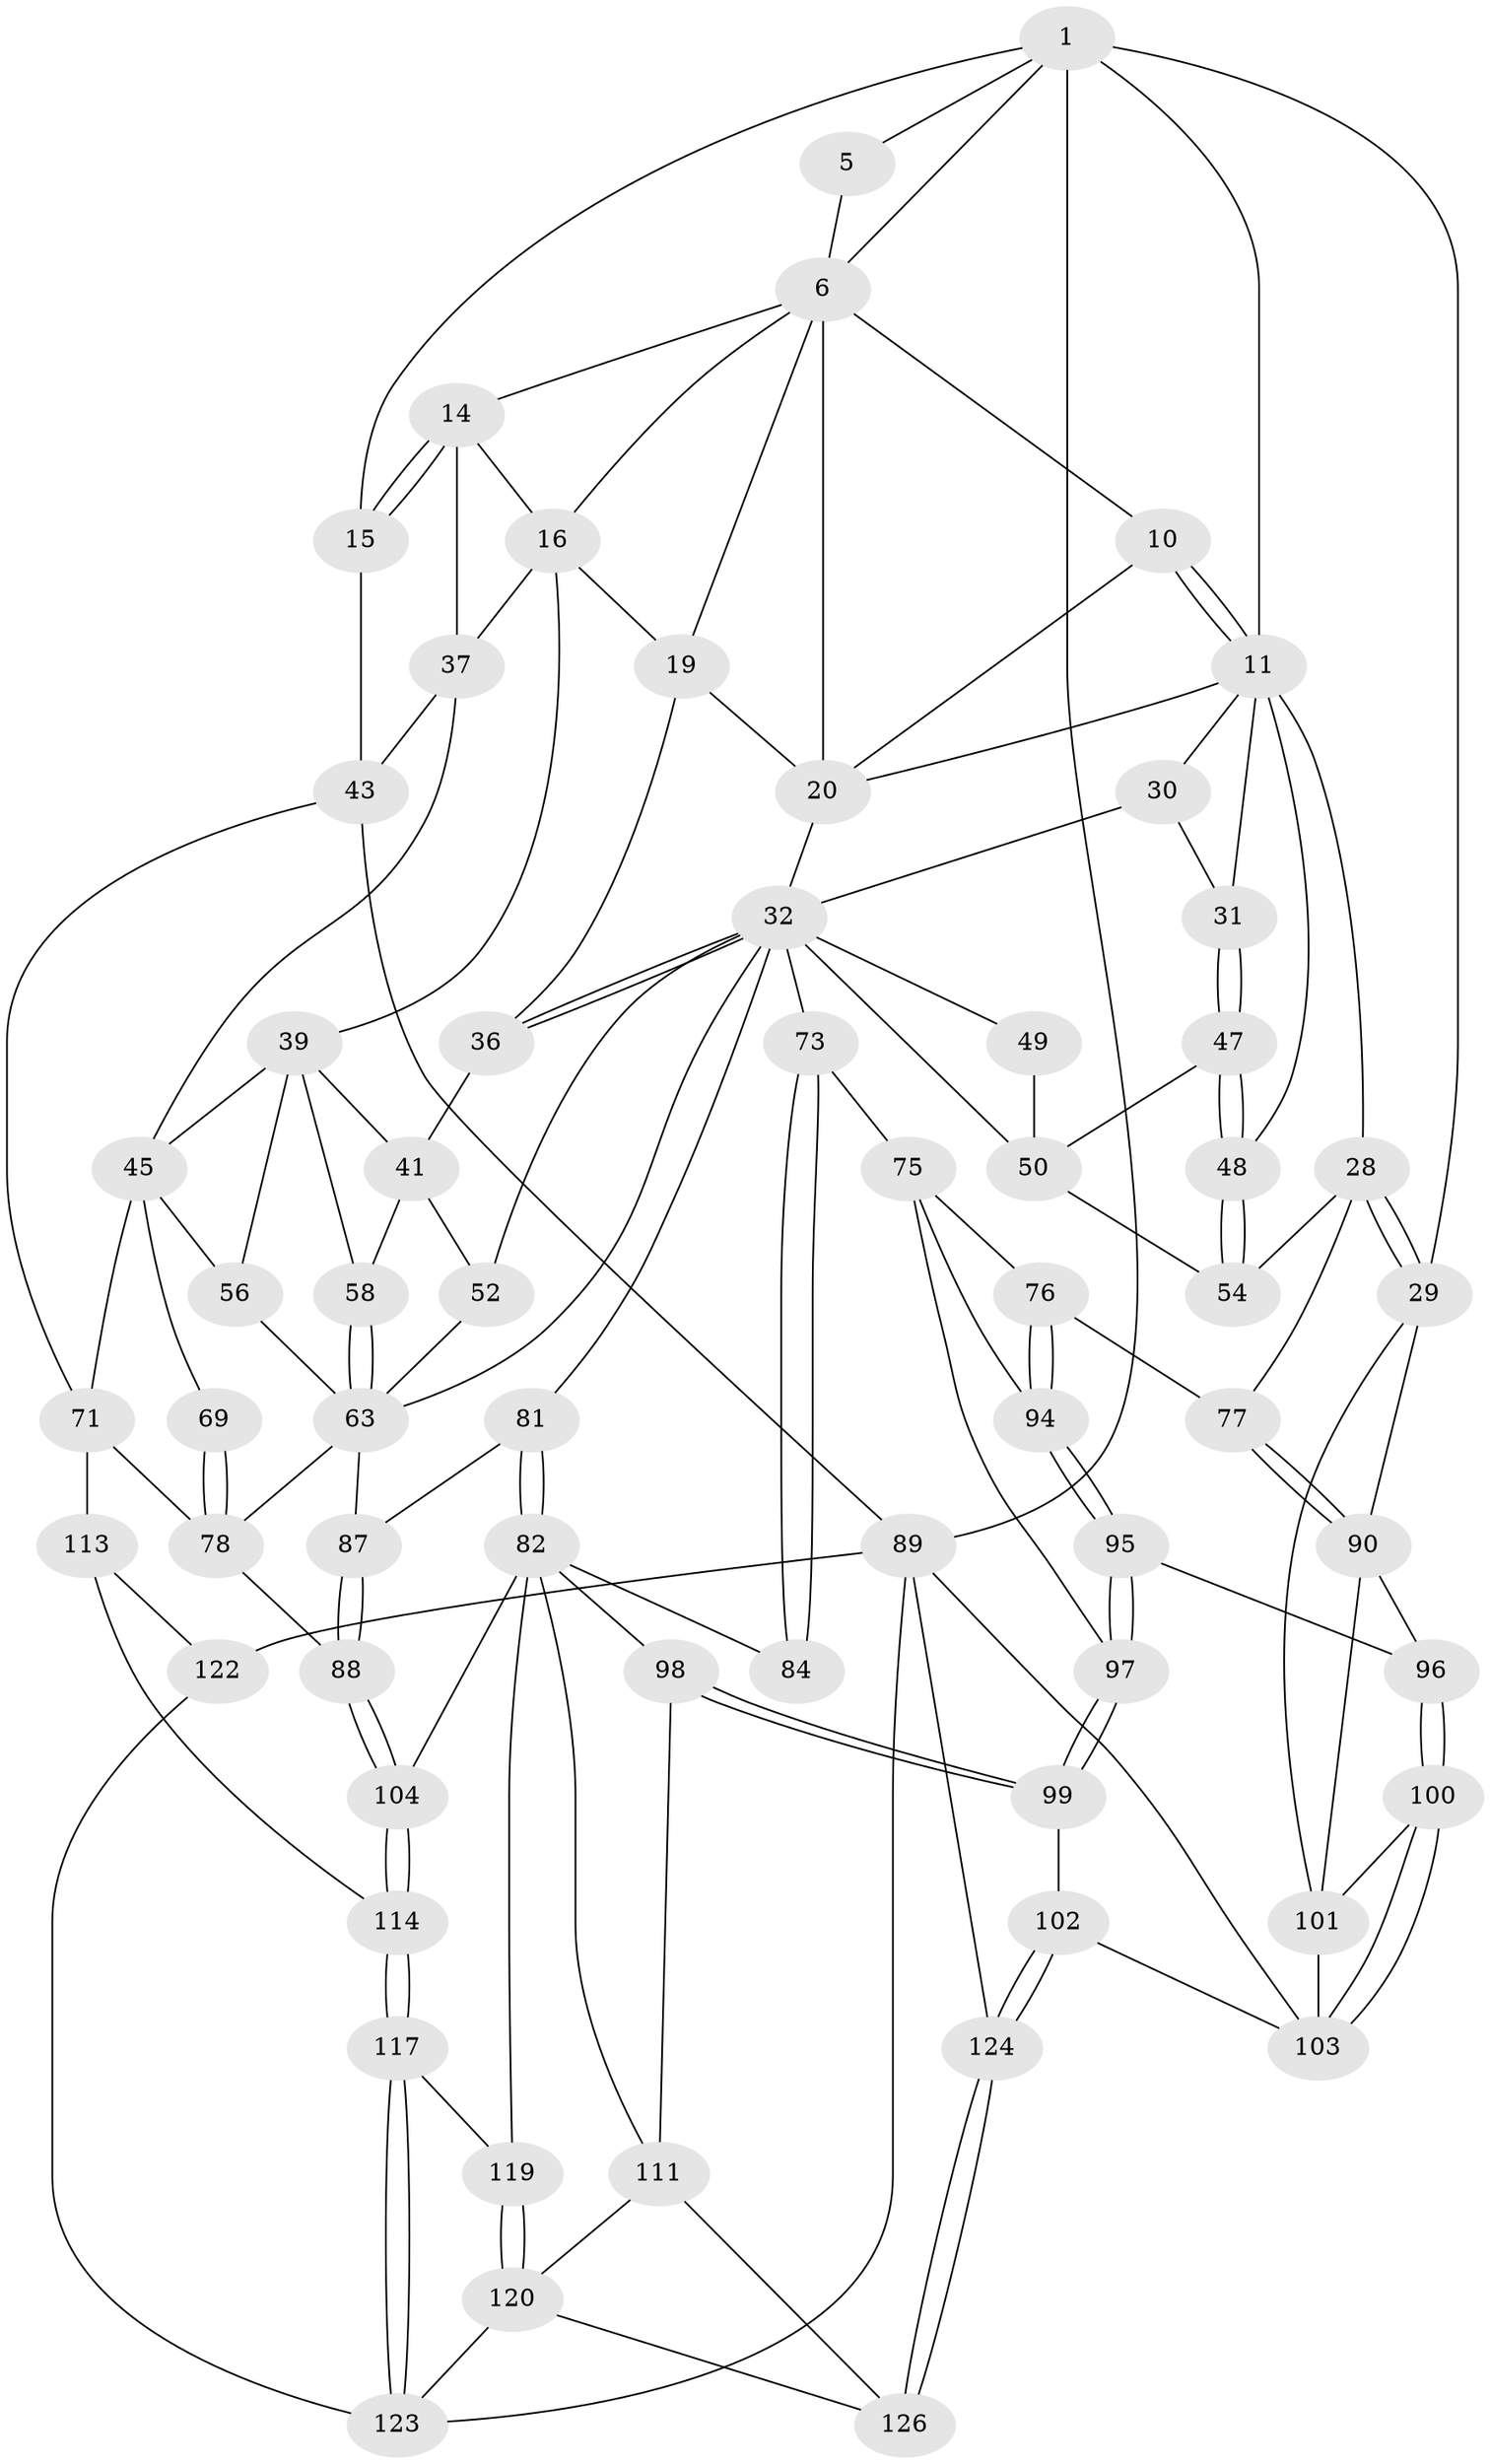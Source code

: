 // original degree distribution, {3: 0.015384615384615385, 6: 0.2, 5: 0.5692307692307692, 4: 0.2153846153846154}
// Generated by graph-tools (version 1.1) at 2025/17/03/09/25 04:17:18]
// undirected, 65 vertices, 148 edges
graph export_dot {
graph [start="1"]
  node [color=gray90,style=filled];
  1 [pos="+0.7246624661774536+0",super="+2"];
  5 [pos="+0.3781393793128401+0"];
  6 [pos="+0.7334850417280552+0",super="+7+13"];
  10 [pos="+0.44215035097677646+0.11799728165632331"];
  11 [pos="+0.24389649338029737+0.11399109465680819",super="+12+25"];
  14 [pos="+0.8770526665967606+0.08149710060614346",super="+24"];
  15 [pos="+1+0.15287689850664232"];
  16 [pos="+0.735037016657455+0.14151771736629676",super="+17"];
  19 [pos="+0.6669898536936056+0.18412635681196993",super="+23"];
  20 [pos="+0.5060379385934457+0.19012794466624988",super="+21"];
  28 [pos="+0+0.3701209725252285",super="+62"];
  29 [pos="+0+0.39050757530841024",super="+92"];
  30 [pos="+0.30687954040269927+0.27241736450993864"];
  31 [pos="+0.21309490087290708+0.3227205407344519"];
  32 [pos="+0.48576323062234966+0.33137497823012696",super="+33"];
  36 [pos="+0.6034181762939178+0.2954994223919038"];
  37 [pos="+0.9084621121600036+0.28181503716909084",super="+44"];
  39 [pos="+0.6884767946899358+0.3525881900103076",super="+40+42"];
  41 [pos="+0.6417079131057347+0.3412407763096419",super="+51"];
  43 [pos="+1+0.23528450792510047",super="+70"];
  45 [pos="+0.9487955575234265+0.32680780776048723",super="+68+46"];
  47 [pos="+0.18705153790656942+0.34158263383037246"];
  48 [pos="+0.10479674201053722+0.3425647458479272"];
  49 [pos="+0.26292415421875304+0.40122116197200586"];
  50 [pos="+0.1910469973095083+0.3480767818199971",super="+53"];
  52 [pos="+0.4785904554073072+0.3682306308187062"];
  54 [pos="+0.19844337714662363+0.4771178086544385"];
  56 [pos="+0.6791020172935082+0.4043538833576859"];
  58 [pos="+0.5983399912441231+0.41698446907925213"];
  63 [pos="+0.5619618329462107+0.49590860720490615",super="+64+67"];
  69 [pos="+0.7815838799958257+0.4726276165693256"];
  71 [pos="+1+0.674574633080406",super="+72"];
  73 [pos="+0.32091078556860136+0.49874723671069393",super="+74"];
  75 [pos="+0.28713170188238013+0.5180628443934783",super="+86"];
  76 [pos="+0.22623256863557967+0.5353807696337105"];
  77 [pos="+0.19068229030262468+0.5214337866453049"];
  78 [pos="+0.7759228410764781+0.6113498840757583",super="+79"];
  81 [pos="+0.46028719860070255+0.6001087389407537"];
  82 [pos="+0.43011981626200135+0.6379862667738804",super="+83+106"];
  84 [pos="+0.3795742729596779+0.6238908700964078"];
  87 [pos="+0.48002263662090716+0.5938783234341874"];
  88 [pos="+0.6511003294329544+0.6551534150801835"];
  89 [pos="+1+1",super="+109+125"];
  90 [pos="+0.14356279045105344+0.561735583836214",super="+91"];
  94 [pos="+0.2422296316376484+0.569093369808782"];
  95 [pos="+0.22517221654013284+0.6355917843394664"];
  96 [pos="+0.14680951681764015+0.5783868869285441"];
  97 [pos="+0.2428901995512442+0.7039463452116737"];
  98 [pos="+0.2417183601208785+0.804532825615293"];
  99 [pos="+0.23921804870390853+0.8033296840179289"];
  100 [pos="+0.14037654970468613+0.7618158969246782"];
  101 [pos="+0.12166722275686788+0.7505756151563905",super="+107"];
  102 [pos="+0.18094272822205992+0.7946935140217839"];
  103 [pos="+0.14628237503024252+0.7690716433885779",super="+108"];
  104 [pos="+0.6250737717133716+0.7229425597208504",super="+105"];
  111 [pos="+0.3648726691039421+0.86851895775577",super="+112"];
  113 [pos="+0.8209858732237798+0.7581024076754489",super="+116"];
  114 [pos="+0.6942561933335557+0.8237627928917979"];
  117 [pos="+0.6874476411504148+0.8648397728066676",super="+118"];
  119 [pos="+0.5383561391248187+0.8912967876337301"];
  120 [pos="+0.5091497182879453+0.9065327681491664",super="+129+121"];
  122 [pos="+0.8595732534047575+0.9280235351532309"];
  123 [pos="+0.7272051885525124+0.919504720489089",super="+127"];
  124 [pos="+0+1"];
  126 [pos="+0.18118518123961017+1"];
  1 -- 6;
  1 -- 5;
  1 -- 89 [weight=2];
  1 -- 11;
  1 -- 29;
  1 -- 15;
  5 -- 6;
  6 -- 19;
  6 -- 20;
  6 -- 10;
  6 -- 16;
  6 -- 14;
  10 -- 11;
  10 -- 11;
  10 -- 20;
  11 -- 48;
  11 -- 28;
  11 -- 31;
  11 -- 30;
  11 -- 20;
  14 -- 15;
  14 -- 15;
  14 -- 16;
  14 -- 37;
  15 -- 43;
  16 -- 19;
  16 -- 37;
  16 -- 39 [weight=2];
  19 -- 20;
  19 -- 36;
  20 -- 32;
  28 -- 29;
  28 -- 29;
  28 -- 77;
  28 -- 54;
  29 -- 101;
  29 -- 90;
  30 -- 31;
  30 -- 32;
  31 -- 47;
  31 -- 47;
  32 -- 36;
  32 -- 36;
  32 -- 73;
  32 -- 81;
  32 -- 49;
  32 -- 50;
  32 -- 52;
  32 -- 63;
  36 -- 41;
  37 -- 45;
  37 -- 43;
  39 -- 56;
  39 -- 41;
  39 -- 58;
  39 -- 45;
  41 -- 58;
  41 -- 52;
  43 -- 89;
  43 -- 71;
  45 -- 69 [weight=2];
  45 -- 71;
  45 -- 56;
  47 -- 48;
  47 -- 48;
  47 -- 50;
  48 -- 54;
  48 -- 54;
  49 -- 50 [weight=2];
  50 -- 54;
  52 -- 63;
  56 -- 63;
  58 -- 63;
  58 -- 63;
  63 -- 87;
  63 -- 78;
  69 -- 78;
  69 -- 78;
  71 -- 113 [weight=2];
  71 -- 78;
  73 -- 84 [weight=2];
  73 -- 84;
  73 -- 75 [weight=2];
  75 -- 76;
  75 -- 97;
  75 -- 94;
  76 -- 77;
  76 -- 94;
  76 -- 94;
  77 -- 90;
  77 -- 90;
  78 -- 88;
  81 -- 82;
  81 -- 82;
  81 -- 87;
  82 -- 84;
  82 -- 98;
  82 -- 104 [weight=2];
  82 -- 111;
  82 -- 119;
  87 -- 88;
  87 -- 88;
  88 -- 104;
  88 -- 104;
  89 -- 124;
  89 -- 103;
  89 -- 122;
  89 -- 123;
  90 -- 96;
  90 -- 101;
  94 -- 95;
  94 -- 95;
  95 -- 96;
  95 -- 97;
  95 -- 97;
  96 -- 100;
  96 -- 100;
  97 -- 99;
  97 -- 99;
  98 -- 99;
  98 -- 99;
  98 -- 111;
  99 -- 102;
  100 -- 101;
  100 -- 103;
  100 -- 103;
  101 -- 103;
  102 -- 103;
  102 -- 124;
  102 -- 124;
  104 -- 114;
  104 -- 114;
  111 -- 126;
  111 -- 120;
  113 -- 114;
  113 -- 122;
  114 -- 117;
  114 -- 117;
  117 -- 123 [weight=2];
  117 -- 123;
  117 -- 119;
  119 -- 120;
  119 -- 120;
  120 -- 126;
  120 -- 123;
  122 -- 123;
  124 -- 126;
  124 -- 126;
}
